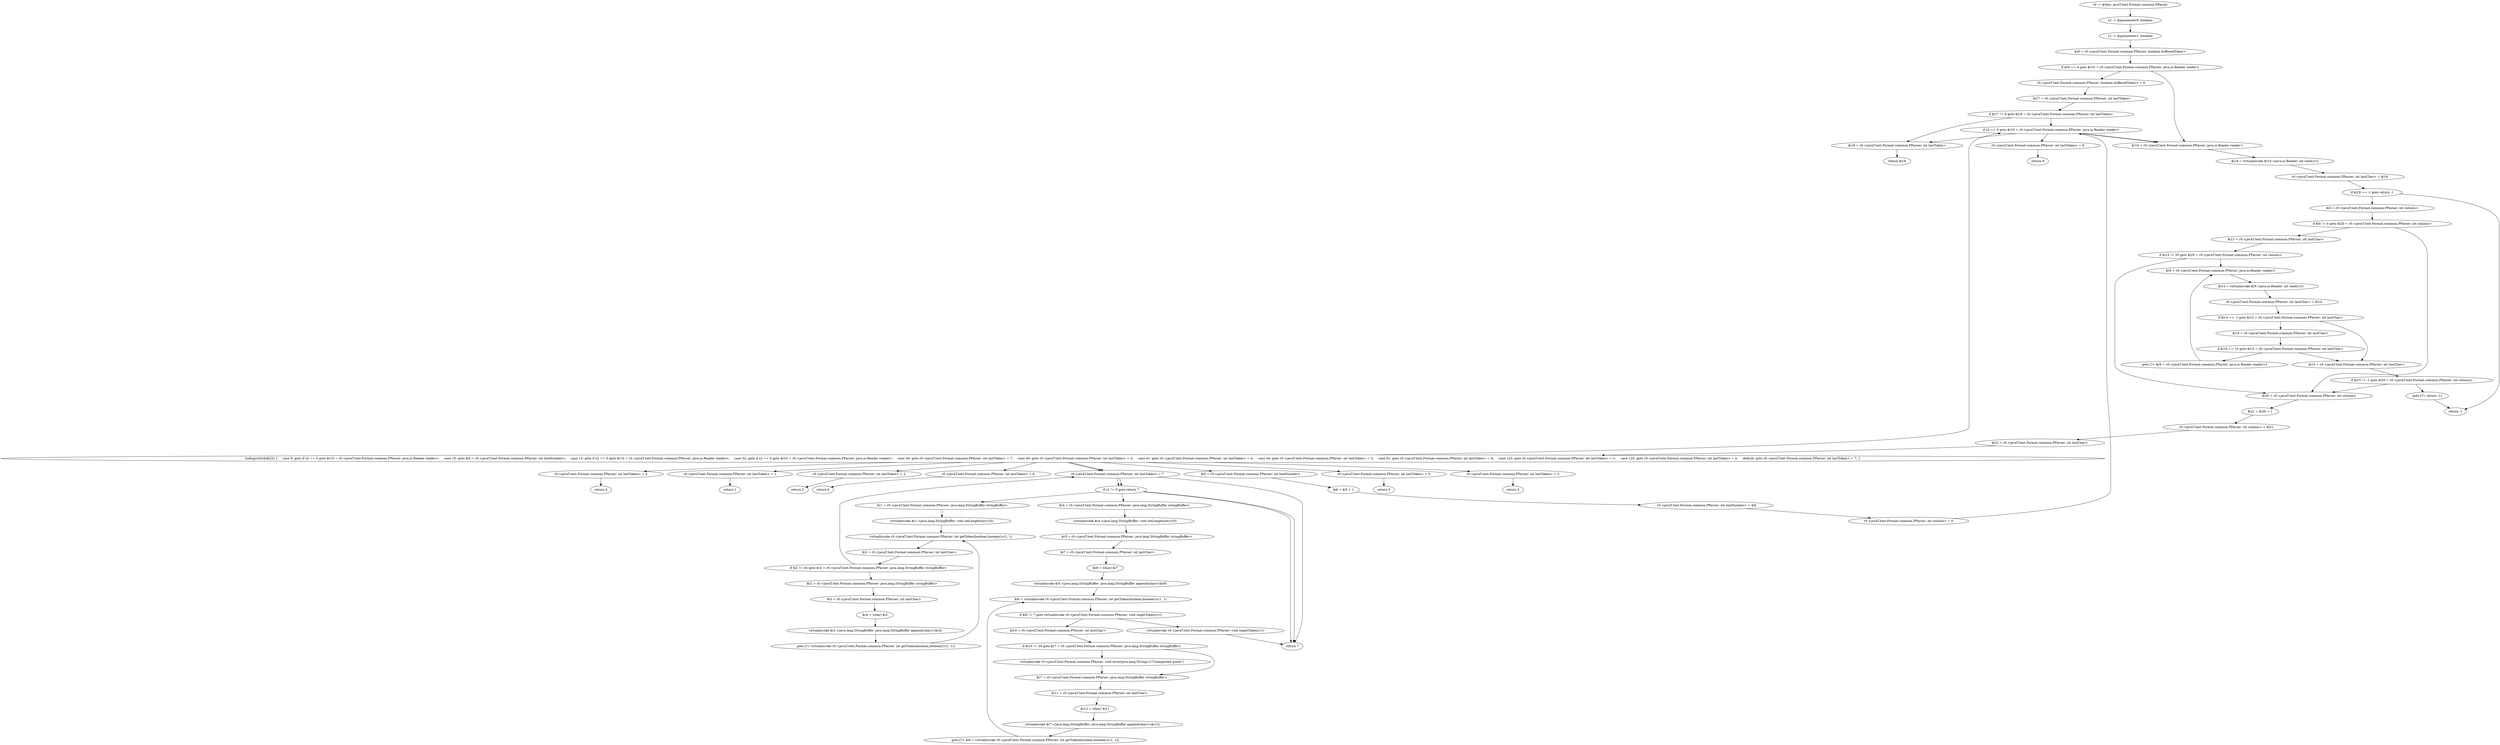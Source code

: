 digraph "unitGraph" {
    "r0 := @this: javaT.text.Format.common.PParser"
    "z2 := @parameter0: boolean"
    "z1 := @parameter1: boolean"
    "$z0 = r0.<javaT.text.Format.common.PParser: boolean bufferedToken>"
    "if $z0 == 0 goto $r10 = r0.<javaT.text.Format.common.PParser: java.io.Reader reader>"
    "r0.<javaT.text.Format.common.PParser: boolean bufferedToken> = 0"
    "$i17 = r0.<javaT.text.Format.common.PParser: int lastToken>"
    "if $i17 != 8 goto $i18 = r0.<javaT.text.Format.common.PParser: int lastToken>"
    "if z2 == 0 goto $r10 = r0.<javaT.text.Format.common.PParser: java.io.Reader reader>"
    "$i18 = r0.<javaT.text.Format.common.PParser: int lastToken>"
    "return $i18"
    "$r10 = r0.<javaT.text.Format.common.PParser: java.io.Reader reader>"
    "$i19 = virtualinvoke $r10.<java.io.Reader: int read()>()"
    "r0.<javaT.text.Format.common.PParser: int lastChar> = $i19"
    "if $i19 == -1 goto return -1"
    "$i0 = r0.<javaT.text.Format.common.PParser: int column>"
    "if $i0 != 0 goto $i20 = r0.<javaT.text.Format.common.PParser: int column>"
    "$i13 = r0.<javaT.text.Format.common.PParser: int lastChar>"
    "if $i13 != 35 goto $i20 = r0.<javaT.text.Format.common.PParser: int column>"
    "$r9 = r0.<javaT.text.Format.common.PParser: java.io.Reader reader>"
    "$i14 = virtualinvoke $r9.<java.io.Reader: int read()>()"
    "r0.<javaT.text.Format.common.PParser: int lastChar> = $i14"
    "if $i14 == -1 goto $i15 = r0.<javaT.text.Format.common.PParser: int lastChar>"
    "$i16 = r0.<javaT.text.Format.common.PParser: int lastChar>"
    "if $i16 == 10 goto $i15 = r0.<javaT.text.Format.common.PParser: int lastChar>"
    "goto [?= $r9 = r0.<javaT.text.Format.common.PParser: java.io.Reader reader>]"
    "$i15 = r0.<javaT.text.Format.common.PParser: int lastChar>"
    "if $i15 != -1 goto $i20 = r0.<javaT.text.Format.common.PParser: int column>"
    "goto [?= return -1]"
    "$i20 = r0.<javaT.text.Format.common.PParser: int column>"
    "$i21 = $i20 + 1"
    "r0.<javaT.text.Format.common.PParser: int column> = $i21"
    "$i22 = r0.<javaT.text.Format.common.PParser: int lastChar>"
    "lookupswitch($i22) {     case 9: goto if z2 == 0 goto $r10 = r0.<javaT.text.Format.common.PParser: java.io.Reader reader>;     case 10: goto $i5 = r0.<javaT.text.Format.common.PParser: int lineNumber>;     case 13: goto if z2 == 0 goto $r10 = r0.<javaT.text.Format.common.PParser: java.io.Reader reader>;     case 32: goto if z2 == 0 goto $r10 = r0.<javaT.text.Format.common.PParser: java.io.Reader reader>;     case 34: goto r0.<javaT.text.Format.common.PParser: int lastToken> = 7;     case 40: goto r0.<javaT.text.Format.common.PParser: int lastToken> = 3;     case 41: goto r0.<javaT.text.Format.common.PParser: int lastToken> = 4;     case 44: goto r0.<javaT.text.Format.common.PParser: int lastToken> = 5;     case 61: goto r0.<javaT.text.Format.common.PParser: int lastToken> = 6;     case 123: goto r0.<javaT.text.Format.common.PParser: int lastToken> = 1;     case 125: goto r0.<javaT.text.Format.common.PParser: int lastToken> = 2;     default: goto r0.<javaT.text.Format.common.PParser: int lastToken> = 7; }"
    "$i5 = r0.<javaT.text.Format.common.PParser: int lineNumber>"
    "$i6 = $i5 + 1"
    "r0.<javaT.text.Format.common.PParser: int lineNumber> = $i6"
    "r0.<javaT.text.Format.common.PParser: int column> = 0"
    "r0.<javaT.text.Format.common.PParser: int lastToken> = 8"
    "return 8"
    "r0.<javaT.text.Format.common.PParser: int lastToken> = 5"
    "return 5"
    "r0.<javaT.text.Format.common.PParser: int lastToken> = 3"
    "return 3"
    "r0.<javaT.text.Format.common.PParser: int lastToken> = 4"
    "return 4"
    "r0.<javaT.text.Format.common.PParser: int lastToken> = 1"
    "return 1"
    "r0.<javaT.text.Format.common.PParser: int lastToken> = 2"
    "return 2"
    "r0.<javaT.text.Format.common.PParser: int lastToken> = 6"
    "return 6"
    "r0.<javaT.text.Format.common.PParser: int lastToken> = 7"
    "if z1 != 0 goto return 7"
    "$r1 = r0.<javaT.text.Format.common.PParser: java.lang.StringBuffer stringBuffer>"
    "virtualinvoke $r1.<java.lang.StringBuffer: void setLength(int)>(0)"
    "virtualinvoke r0.<javaT.text.Format.common.PParser: int getToken(boolean,boolean)>(1, 1)"
    "$i2 = r0.<javaT.text.Format.common.PParser: int lastChar>"
    "if $i2 != 34 goto $r2 = r0.<javaT.text.Format.common.PParser: java.lang.StringBuffer stringBuffer>"
    "return 7"
    "$r2 = r0.<javaT.text.Format.common.PParser: java.lang.StringBuffer stringBuffer>"
    "$i3 = r0.<javaT.text.Format.common.PParser: int lastChar>"
    "$c4 = (char) $i3"
    "virtualinvoke $r2.<java.lang.StringBuffer: java.lang.StringBuffer append(char)>($c4)"
    "goto [?= virtualinvoke r0.<javaT.text.Format.common.PParser: int getToken(boolean,boolean)>(1, 1)]"
    "$r4 = r0.<javaT.text.Format.common.PParser: java.lang.StringBuffer stringBuffer>"
    "virtualinvoke $r4.<java.lang.StringBuffer: void setLength(int)>(0)"
    "$r5 = r0.<javaT.text.Format.common.PParser: java.lang.StringBuffer stringBuffer>"
    "$i7 = r0.<javaT.text.Format.common.PParser: int lastChar>"
    "$c8 = (char) $i7"
    "virtualinvoke $r5.<java.lang.StringBuffer: java.lang.StringBuffer append(char)>($c8)"
    "$i9 = virtualinvoke r0.<javaT.text.Format.common.PParser: int getToken(boolean,boolean)>(1, 1)"
    "if $i9 != 7 goto virtualinvoke r0.<javaT.text.Format.common.PParser: void ungetToken()>()"
    "$i10 = r0.<javaT.text.Format.common.PParser: int lastChar>"
    "if $i10 != 34 goto $r7 = r0.<javaT.text.Format.common.PParser: java.lang.StringBuffer stringBuffer>"
    "virtualinvoke r0.<javaT.text.Format.common.PParser: void error(java.lang.String)>(\"Unexpected quote\")"
    "$r7 = r0.<javaT.text.Format.common.PParser: java.lang.StringBuffer stringBuffer>"
    "$i11 = r0.<javaT.text.Format.common.PParser: int lastChar>"
    "$c12 = (char) $i11"
    "virtualinvoke $r7.<java.lang.StringBuffer: java.lang.StringBuffer append(char)>($c12)"
    "goto [?= $i9 = virtualinvoke r0.<javaT.text.Format.common.PParser: int getToken(boolean,boolean)>(1, 1)]"
    "virtualinvoke r0.<javaT.text.Format.common.PParser: void ungetToken()>()"
    "return -1"
    "r0 := @this: javaT.text.Format.common.PParser"->"z2 := @parameter0: boolean";
    "z2 := @parameter0: boolean"->"z1 := @parameter1: boolean";
    "z1 := @parameter1: boolean"->"$z0 = r0.<javaT.text.Format.common.PParser: boolean bufferedToken>";
    "$z0 = r0.<javaT.text.Format.common.PParser: boolean bufferedToken>"->"if $z0 == 0 goto $r10 = r0.<javaT.text.Format.common.PParser: java.io.Reader reader>";
    "if $z0 == 0 goto $r10 = r0.<javaT.text.Format.common.PParser: java.io.Reader reader>"->"r0.<javaT.text.Format.common.PParser: boolean bufferedToken> = 0";
    "if $z0 == 0 goto $r10 = r0.<javaT.text.Format.common.PParser: java.io.Reader reader>"->"$r10 = r0.<javaT.text.Format.common.PParser: java.io.Reader reader>";
    "r0.<javaT.text.Format.common.PParser: boolean bufferedToken> = 0"->"$i17 = r0.<javaT.text.Format.common.PParser: int lastToken>";
    "$i17 = r0.<javaT.text.Format.common.PParser: int lastToken>"->"if $i17 != 8 goto $i18 = r0.<javaT.text.Format.common.PParser: int lastToken>";
    "if $i17 != 8 goto $i18 = r0.<javaT.text.Format.common.PParser: int lastToken>"->"if z2 == 0 goto $r10 = r0.<javaT.text.Format.common.PParser: java.io.Reader reader>";
    "if $i17 != 8 goto $i18 = r0.<javaT.text.Format.common.PParser: int lastToken>"->"$i18 = r0.<javaT.text.Format.common.PParser: int lastToken>";
    "if z2 == 0 goto $r10 = r0.<javaT.text.Format.common.PParser: java.io.Reader reader>"->"$i18 = r0.<javaT.text.Format.common.PParser: int lastToken>";
    "if z2 == 0 goto $r10 = r0.<javaT.text.Format.common.PParser: java.io.Reader reader>"->"$r10 = r0.<javaT.text.Format.common.PParser: java.io.Reader reader>";
    "$i18 = r0.<javaT.text.Format.common.PParser: int lastToken>"->"return $i18";
    "$r10 = r0.<javaT.text.Format.common.PParser: java.io.Reader reader>"->"$i19 = virtualinvoke $r10.<java.io.Reader: int read()>()";
    "$i19 = virtualinvoke $r10.<java.io.Reader: int read()>()"->"r0.<javaT.text.Format.common.PParser: int lastChar> = $i19";
    "r0.<javaT.text.Format.common.PParser: int lastChar> = $i19"->"if $i19 == -1 goto return -1";
    "if $i19 == -1 goto return -1"->"$i0 = r0.<javaT.text.Format.common.PParser: int column>";
    "if $i19 == -1 goto return -1"->"return -1";
    "$i0 = r0.<javaT.text.Format.common.PParser: int column>"->"if $i0 != 0 goto $i20 = r0.<javaT.text.Format.common.PParser: int column>";
    "if $i0 != 0 goto $i20 = r0.<javaT.text.Format.common.PParser: int column>"->"$i13 = r0.<javaT.text.Format.common.PParser: int lastChar>";
    "if $i0 != 0 goto $i20 = r0.<javaT.text.Format.common.PParser: int column>"->"$i20 = r0.<javaT.text.Format.common.PParser: int column>";
    "$i13 = r0.<javaT.text.Format.common.PParser: int lastChar>"->"if $i13 != 35 goto $i20 = r0.<javaT.text.Format.common.PParser: int column>";
    "if $i13 != 35 goto $i20 = r0.<javaT.text.Format.common.PParser: int column>"->"$r9 = r0.<javaT.text.Format.common.PParser: java.io.Reader reader>";
    "if $i13 != 35 goto $i20 = r0.<javaT.text.Format.common.PParser: int column>"->"$i20 = r0.<javaT.text.Format.common.PParser: int column>";
    "$r9 = r0.<javaT.text.Format.common.PParser: java.io.Reader reader>"->"$i14 = virtualinvoke $r9.<java.io.Reader: int read()>()";
    "$i14 = virtualinvoke $r9.<java.io.Reader: int read()>()"->"r0.<javaT.text.Format.common.PParser: int lastChar> = $i14";
    "r0.<javaT.text.Format.common.PParser: int lastChar> = $i14"->"if $i14 == -1 goto $i15 = r0.<javaT.text.Format.common.PParser: int lastChar>";
    "if $i14 == -1 goto $i15 = r0.<javaT.text.Format.common.PParser: int lastChar>"->"$i16 = r0.<javaT.text.Format.common.PParser: int lastChar>";
    "if $i14 == -1 goto $i15 = r0.<javaT.text.Format.common.PParser: int lastChar>"->"$i15 = r0.<javaT.text.Format.common.PParser: int lastChar>";
    "$i16 = r0.<javaT.text.Format.common.PParser: int lastChar>"->"if $i16 == 10 goto $i15 = r0.<javaT.text.Format.common.PParser: int lastChar>";
    "if $i16 == 10 goto $i15 = r0.<javaT.text.Format.common.PParser: int lastChar>"->"goto [?= $r9 = r0.<javaT.text.Format.common.PParser: java.io.Reader reader>]";
    "if $i16 == 10 goto $i15 = r0.<javaT.text.Format.common.PParser: int lastChar>"->"$i15 = r0.<javaT.text.Format.common.PParser: int lastChar>";
    "goto [?= $r9 = r0.<javaT.text.Format.common.PParser: java.io.Reader reader>]"->"$r9 = r0.<javaT.text.Format.common.PParser: java.io.Reader reader>";
    "$i15 = r0.<javaT.text.Format.common.PParser: int lastChar>"->"if $i15 != -1 goto $i20 = r0.<javaT.text.Format.common.PParser: int column>";
    "if $i15 != -1 goto $i20 = r0.<javaT.text.Format.common.PParser: int column>"->"goto [?= return -1]";
    "if $i15 != -1 goto $i20 = r0.<javaT.text.Format.common.PParser: int column>"->"$i20 = r0.<javaT.text.Format.common.PParser: int column>";
    "goto [?= return -1]"->"return -1";
    "$i20 = r0.<javaT.text.Format.common.PParser: int column>"->"$i21 = $i20 + 1";
    "$i21 = $i20 + 1"->"r0.<javaT.text.Format.common.PParser: int column> = $i21";
    "r0.<javaT.text.Format.common.PParser: int column> = $i21"->"$i22 = r0.<javaT.text.Format.common.PParser: int lastChar>";
    "$i22 = r0.<javaT.text.Format.common.PParser: int lastChar>"->"lookupswitch($i22) {     case 9: goto if z2 == 0 goto $r10 = r0.<javaT.text.Format.common.PParser: java.io.Reader reader>;     case 10: goto $i5 = r0.<javaT.text.Format.common.PParser: int lineNumber>;     case 13: goto if z2 == 0 goto $r10 = r0.<javaT.text.Format.common.PParser: java.io.Reader reader>;     case 32: goto if z2 == 0 goto $r10 = r0.<javaT.text.Format.common.PParser: java.io.Reader reader>;     case 34: goto r0.<javaT.text.Format.common.PParser: int lastToken> = 7;     case 40: goto r0.<javaT.text.Format.common.PParser: int lastToken> = 3;     case 41: goto r0.<javaT.text.Format.common.PParser: int lastToken> = 4;     case 44: goto r0.<javaT.text.Format.common.PParser: int lastToken> = 5;     case 61: goto r0.<javaT.text.Format.common.PParser: int lastToken> = 6;     case 123: goto r0.<javaT.text.Format.common.PParser: int lastToken> = 1;     case 125: goto r0.<javaT.text.Format.common.PParser: int lastToken> = 2;     default: goto r0.<javaT.text.Format.common.PParser: int lastToken> = 7; }";
    "lookupswitch($i22) {     case 9: goto if z2 == 0 goto $r10 = r0.<javaT.text.Format.common.PParser: java.io.Reader reader>;     case 10: goto $i5 = r0.<javaT.text.Format.common.PParser: int lineNumber>;     case 13: goto if z2 == 0 goto $r10 = r0.<javaT.text.Format.common.PParser: java.io.Reader reader>;     case 32: goto if z2 == 0 goto $r10 = r0.<javaT.text.Format.common.PParser: java.io.Reader reader>;     case 34: goto r0.<javaT.text.Format.common.PParser: int lastToken> = 7;     case 40: goto r0.<javaT.text.Format.common.PParser: int lastToken> = 3;     case 41: goto r0.<javaT.text.Format.common.PParser: int lastToken> = 4;     case 44: goto r0.<javaT.text.Format.common.PParser: int lastToken> = 5;     case 61: goto r0.<javaT.text.Format.common.PParser: int lastToken> = 6;     case 123: goto r0.<javaT.text.Format.common.PParser: int lastToken> = 1;     case 125: goto r0.<javaT.text.Format.common.PParser: int lastToken> = 2;     default: goto r0.<javaT.text.Format.common.PParser: int lastToken> = 7; }"->"if z2 == 0 goto $r10 = r0.<javaT.text.Format.common.PParser: java.io.Reader reader>";
    "lookupswitch($i22) {     case 9: goto if z2 == 0 goto $r10 = r0.<javaT.text.Format.common.PParser: java.io.Reader reader>;     case 10: goto $i5 = r0.<javaT.text.Format.common.PParser: int lineNumber>;     case 13: goto if z2 == 0 goto $r10 = r0.<javaT.text.Format.common.PParser: java.io.Reader reader>;     case 32: goto if z2 == 0 goto $r10 = r0.<javaT.text.Format.common.PParser: java.io.Reader reader>;     case 34: goto r0.<javaT.text.Format.common.PParser: int lastToken> = 7;     case 40: goto r0.<javaT.text.Format.common.PParser: int lastToken> = 3;     case 41: goto r0.<javaT.text.Format.common.PParser: int lastToken> = 4;     case 44: goto r0.<javaT.text.Format.common.PParser: int lastToken> = 5;     case 61: goto r0.<javaT.text.Format.common.PParser: int lastToken> = 6;     case 123: goto r0.<javaT.text.Format.common.PParser: int lastToken> = 1;     case 125: goto r0.<javaT.text.Format.common.PParser: int lastToken> = 2;     default: goto r0.<javaT.text.Format.common.PParser: int lastToken> = 7; }"->"$i5 = r0.<javaT.text.Format.common.PParser: int lineNumber>";
    "lookupswitch($i22) {     case 9: goto if z2 == 0 goto $r10 = r0.<javaT.text.Format.common.PParser: java.io.Reader reader>;     case 10: goto $i5 = r0.<javaT.text.Format.common.PParser: int lineNumber>;     case 13: goto if z2 == 0 goto $r10 = r0.<javaT.text.Format.common.PParser: java.io.Reader reader>;     case 32: goto if z2 == 0 goto $r10 = r0.<javaT.text.Format.common.PParser: java.io.Reader reader>;     case 34: goto r0.<javaT.text.Format.common.PParser: int lastToken> = 7;     case 40: goto r0.<javaT.text.Format.common.PParser: int lastToken> = 3;     case 41: goto r0.<javaT.text.Format.common.PParser: int lastToken> = 4;     case 44: goto r0.<javaT.text.Format.common.PParser: int lastToken> = 5;     case 61: goto r0.<javaT.text.Format.common.PParser: int lastToken> = 6;     case 123: goto r0.<javaT.text.Format.common.PParser: int lastToken> = 1;     case 125: goto r0.<javaT.text.Format.common.PParser: int lastToken> = 2;     default: goto r0.<javaT.text.Format.common.PParser: int lastToken> = 7; }"->"r0.<javaT.text.Format.common.PParser: int lastToken> = 7";
    "lookupswitch($i22) {     case 9: goto if z2 == 0 goto $r10 = r0.<javaT.text.Format.common.PParser: java.io.Reader reader>;     case 10: goto $i5 = r0.<javaT.text.Format.common.PParser: int lineNumber>;     case 13: goto if z2 == 0 goto $r10 = r0.<javaT.text.Format.common.PParser: java.io.Reader reader>;     case 32: goto if z2 == 0 goto $r10 = r0.<javaT.text.Format.common.PParser: java.io.Reader reader>;     case 34: goto r0.<javaT.text.Format.common.PParser: int lastToken> = 7;     case 40: goto r0.<javaT.text.Format.common.PParser: int lastToken> = 3;     case 41: goto r0.<javaT.text.Format.common.PParser: int lastToken> = 4;     case 44: goto r0.<javaT.text.Format.common.PParser: int lastToken> = 5;     case 61: goto r0.<javaT.text.Format.common.PParser: int lastToken> = 6;     case 123: goto r0.<javaT.text.Format.common.PParser: int lastToken> = 1;     case 125: goto r0.<javaT.text.Format.common.PParser: int lastToken> = 2;     default: goto r0.<javaT.text.Format.common.PParser: int lastToken> = 7; }"->"r0.<javaT.text.Format.common.PParser: int lastToken> = 3";
    "lookupswitch($i22) {     case 9: goto if z2 == 0 goto $r10 = r0.<javaT.text.Format.common.PParser: java.io.Reader reader>;     case 10: goto $i5 = r0.<javaT.text.Format.common.PParser: int lineNumber>;     case 13: goto if z2 == 0 goto $r10 = r0.<javaT.text.Format.common.PParser: java.io.Reader reader>;     case 32: goto if z2 == 0 goto $r10 = r0.<javaT.text.Format.common.PParser: java.io.Reader reader>;     case 34: goto r0.<javaT.text.Format.common.PParser: int lastToken> = 7;     case 40: goto r0.<javaT.text.Format.common.PParser: int lastToken> = 3;     case 41: goto r0.<javaT.text.Format.common.PParser: int lastToken> = 4;     case 44: goto r0.<javaT.text.Format.common.PParser: int lastToken> = 5;     case 61: goto r0.<javaT.text.Format.common.PParser: int lastToken> = 6;     case 123: goto r0.<javaT.text.Format.common.PParser: int lastToken> = 1;     case 125: goto r0.<javaT.text.Format.common.PParser: int lastToken> = 2;     default: goto r0.<javaT.text.Format.common.PParser: int lastToken> = 7; }"->"r0.<javaT.text.Format.common.PParser: int lastToken> = 4";
    "lookupswitch($i22) {     case 9: goto if z2 == 0 goto $r10 = r0.<javaT.text.Format.common.PParser: java.io.Reader reader>;     case 10: goto $i5 = r0.<javaT.text.Format.common.PParser: int lineNumber>;     case 13: goto if z2 == 0 goto $r10 = r0.<javaT.text.Format.common.PParser: java.io.Reader reader>;     case 32: goto if z2 == 0 goto $r10 = r0.<javaT.text.Format.common.PParser: java.io.Reader reader>;     case 34: goto r0.<javaT.text.Format.common.PParser: int lastToken> = 7;     case 40: goto r0.<javaT.text.Format.common.PParser: int lastToken> = 3;     case 41: goto r0.<javaT.text.Format.common.PParser: int lastToken> = 4;     case 44: goto r0.<javaT.text.Format.common.PParser: int lastToken> = 5;     case 61: goto r0.<javaT.text.Format.common.PParser: int lastToken> = 6;     case 123: goto r0.<javaT.text.Format.common.PParser: int lastToken> = 1;     case 125: goto r0.<javaT.text.Format.common.PParser: int lastToken> = 2;     default: goto r0.<javaT.text.Format.common.PParser: int lastToken> = 7; }"->"r0.<javaT.text.Format.common.PParser: int lastToken> = 5";
    "lookupswitch($i22) {     case 9: goto if z2 == 0 goto $r10 = r0.<javaT.text.Format.common.PParser: java.io.Reader reader>;     case 10: goto $i5 = r0.<javaT.text.Format.common.PParser: int lineNumber>;     case 13: goto if z2 == 0 goto $r10 = r0.<javaT.text.Format.common.PParser: java.io.Reader reader>;     case 32: goto if z2 == 0 goto $r10 = r0.<javaT.text.Format.common.PParser: java.io.Reader reader>;     case 34: goto r0.<javaT.text.Format.common.PParser: int lastToken> = 7;     case 40: goto r0.<javaT.text.Format.common.PParser: int lastToken> = 3;     case 41: goto r0.<javaT.text.Format.common.PParser: int lastToken> = 4;     case 44: goto r0.<javaT.text.Format.common.PParser: int lastToken> = 5;     case 61: goto r0.<javaT.text.Format.common.PParser: int lastToken> = 6;     case 123: goto r0.<javaT.text.Format.common.PParser: int lastToken> = 1;     case 125: goto r0.<javaT.text.Format.common.PParser: int lastToken> = 2;     default: goto r0.<javaT.text.Format.common.PParser: int lastToken> = 7; }"->"r0.<javaT.text.Format.common.PParser: int lastToken> = 6";
    "lookupswitch($i22) {     case 9: goto if z2 == 0 goto $r10 = r0.<javaT.text.Format.common.PParser: java.io.Reader reader>;     case 10: goto $i5 = r0.<javaT.text.Format.common.PParser: int lineNumber>;     case 13: goto if z2 == 0 goto $r10 = r0.<javaT.text.Format.common.PParser: java.io.Reader reader>;     case 32: goto if z2 == 0 goto $r10 = r0.<javaT.text.Format.common.PParser: java.io.Reader reader>;     case 34: goto r0.<javaT.text.Format.common.PParser: int lastToken> = 7;     case 40: goto r0.<javaT.text.Format.common.PParser: int lastToken> = 3;     case 41: goto r0.<javaT.text.Format.common.PParser: int lastToken> = 4;     case 44: goto r0.<javaT.text.Format.common.PParser: int lastToken> = 5;     case 61: goto r0.<javaT.text.Format.common.PParser: int lastToken> = 6;     case 123: goto r0.<javaT.text.Format.common.PParser: int lastToken> = 1;     case 125: goto r0.<javaT.text.Format.common.PParser: int lastToken> = 2;     default: goto r0.<javaT.text.Format.common.PParser: int lastToken> = 7; }"->"r0.<javaT.text.Format.common.PParser: int lastToken> = 1";
    "lookupswitch($i22) {     case 9: goto if z2 == 0 goto $r10 = r0.<javaT.text.Format.common.PParser: java.io.Reader reader>;     case 10: goto $i5 = r0.<javaT.text.Format.common.PParser: int lineNumber>;     case 13: goto if z2 == 0 goto $r10 = r0.<javaT.text.Format.common.PParser: java.io.Reader reader>;     case 32: goto if z2 == 0 goto $r10 = r0.<javaT.text.Format.common.PParser: java.io.Reader reader>;     case 34: goto r0.<javaT.text.Format.common.PParser: int lastToken> = 7;     case 40: goto r0.<javaT.text.Format.common.PParser: int lastToken> = 3;     case 41: goto r0.<javaT.text.Format.common.PParser: int lastToken> = 4;     case 44: goto r0.<javaT.text.Format.common.PParser: int lastToken> = 5;     case 61: goto r0.<javaT.text.Format.common.PParser: int lastToken> = 6;     case 123: goto r0.<javaT.text.Format.common.PParser: int lastToken> = 1;     case 125: goto r0.<javaT.text.Format.common.PParser: int lastToken> = 2;     default: goto r0.<javaT.text.Format.common.PParser: int lastToken> = 7; }"->"r0.<javaT.text.Format.common.PParser: int lastToken> = 2";
    "lookupswitch($i22) {     case 9: goto if z2 == 0 goto $r10 = r0.<javaT.text.Format.common.PParser: java.io.Reader reader>;     case 10: goto $i5 = r0.<javaT.text.Format.common.PParser: int lineNumber>;     case 13: goto if z2 == 0 goto $r10 = r0.<javaT.text.Format.common.PParser: java.io.Reader reader>;     case 32: goto if z2 == 0 goto $r10 = r0.<javaT.text.Format.common.PParser: java.io.Reader reader>;     case 34: goto r0.<javaT.text.Format.common.PParser: int lastToken> = 7;     case 40: goto r0.<javaT.text.Format.common.PParser: int lastToken> = 3;     case 41: goto r0.<javaT.text.Format.common.PParser: int lastToken> = 4;     case 44: goto r0.<javaT.text.Format.common.PParser: int lastToken> = 5;     case 61: goto r0.<javaT.text.Format.common.PParser: int lastToken> = 6;     case 123: goto r0.<javaT.text.Format.common.PParser: int lastToken> = 1;     case 125: goto r0.<javaT.text.Format.common.PParser: int lastToken> = 2;     default: goto r0.<javaT.text.Format.common.PParser: int lastToken> = 7; }"->"r0.<javaT.text.Format.common.PParser: int lastToken> = 7";
    "$i5 = r0.<javaT.text.Format.common.PParser: int lineNumber>"->"$i6 = $i5 + 1";
    "$i6 = $i5 + 1"->"r0.<javaT.text.Format.common.PParser: int lineNumber> = $i6";
    "r0.<javaT.text.Format.common.PParser: int lineNumber> = $i6"->"r0.<javaT.text.Format.common.PParser: int column> = 0";
    "r0.<javaT.text.Format.common.PParser: int column> = 0"->"if z2 == 0 goto $r10 = r0.<javaT.text.Format.common.PParser: java.io.Reader reader>";
    "if z2 == 0 goto $r10 = r0.<javaT.text.Format.common.PParser: java.io.Reader reader>"->"r0.<javaT.text.Format.common.PParser: int lastToken> = 8";
    "if z2 == 0 goto $r10 = r0.<javaT.text.Format.common.PParser: java.io.Reader reader>"->"$r10 = r0.<javaT.text.Format.common.PParser: java.io.Reader reader>";
    "r0.<javaT.text.Format.common.PParser: int lastToken> = 8"->"return 8";
    "r0.<javaT.text.Format.common.PParser: int lastToken> = 5"->"return 5";
    "r0.<javaT.text.Format.common.PParser: int lastToken> = 3"->"return 3";
    "r0.<javaT.text.Format.common.PParser: int lastToken> = 4"->"return 4";
    "r0.<javaT.text.Format.common.PParser: int lastToken> = 1"->"return 1";
    "r0.<javaT.text.Format.common.PParser: int lastToken> = 2"->"return 2";
    "r0.<javaT.text.Format.common.PParser: int lastToken> = 6"->"return 6";
    "r0.<javaT.text.Format.common.PParser: int lastToken> = 7"->"if z1 != 0 goto return 7";
    "if z1 != 0 goto return 7"->"$r1 = r0.<javaT.text.Format.common.PParser: java.lang.StringBuffer stringBuffer>";
    "if z1 != 0 goto return 7"->"return 7";
    "$r1 = r0.<javaT.text.Format.common.PParser: java.lang.StringBuffer stringBuffer>"->"virtualinvoke $r1.<java.lang.StringBuffer: void setLength(int)>(0)";
    "virtualinvoke $r1.<java.lang.StringBuffer: void setLength(int)>(0)"->"virtualinvoke r0.<javaT.text.Format.common.PParser: int getToken(boolean,boolean)>(1, 1)";
    "virtualinvoke r0.<javaT.text.Format.common.PParser: int getToken(boolean,boolean)>(1, 1)"->"$i2 = r0.<javaT.text.Format.common.PParser: int lastChar>";
    "$i2 = r0.<javaT.text.Format.common.PParser: int lastChar>"->"if $i2 != 34 goto $r2 = r0.<javaT.text.Format.common.PParser: java.lang.StringBuffer stringBuffer>";
    "if $i2 != 34 goto $r2 = r0.<javaT.text.Format.common.PParser: java.lang.StringBuffer stringBuffer>"->"r0.<javaT.text.Format.common.PParser: int lastToken> = 7";
    "if $i2 != 34 goto $r2 = r0.<javaT.text.Format.common.PParser: java.lang.StringBuffer stringBuffer>"->"$r2 = r0.<javaT.text.Format.common.PParser: java.lang.StringBuffer stringBuffer>";
    "r0.<javaT.text.Format.common.PParser: int lastToken> = 7"->"return 7";
    "$r2 = r0.<javaT.text.Format.common.PParser: java.lang.StringBuffer stringBuffer>"->"$i3 = r0.<javaT.text.Format.common.PParser: int lastChar>";
    "$i3 = r0.<javaT.text.Format.common.PParser: int lastChar>"->"$c4 = (char) $i3";
    "$c4 = (char) $i3"->"virtualinvoke $r2.<java.lang.StringBuffer: java.lang.StringBuffer append(char)>($c4)";
    "virtualinvoke $r2.<java.lang.StringBuffer: java.lang.StringBuffer append(char)>($c4)"->"goto [?= virtualinvoke r0.<javaT.text.Format.common.PParser: int getToken(boolean,boolean)>(1, 1)]";
    "goto [?= virtualinvoke r0.<javaT.text.Format.common.PParser: int getToken(boolean,boolean)>(1, 1)]"->"virtualinvoke r0.<javaT.text.Format.common.PParser: int getToken(boolean,boolean)>(1, 1)";
    "r0.<javaT.text.Format.common.PParser: int lastToken> = 7"->"if z1 != 0 goto return 7";
    "if z1 != 0 goto return 7"->"$r4 = r0.<javaT.text.Format.common.PParser: java.lang.StringBuffer stringBuffer>";
    "if z1 != 0 goto return 7"->"return 7";
    "$r4 = r0.<javaT.text.Format.common.PParser: java.lang.StringBuffer stringBuffer>"->"virtualinvoke $r4.<java.lang.StringBuffer: void setLength(int)>(0)";
    "virtualinvoke $r4.<java.lang.StringBuffer: void setLength(int)>(0)"->"$r5 = r0.<javaT.text.Format.common.PParser: java.lang.StringBuffer stringBuffer>";
    "$r5 = r0.<javaT.text.Format.common.PParser: java.lang.StringBuffer stringBuffer>"->"$i7 = r0.<javaT.text.Format.common.PParser: int lastChar>";
    "$i7 = r0.<javaT.text.Format.common.PParser: int lastChar>"->"$c8 = (char) $i7";
    "$c8 = (char) $i7"->"virtualinvoke $r5.<java.lang.StringBuffer: java.lang.StringBuffer append(char)>($c8)";
    "virtualinvoke $r5.<java.lang.StringBuffer: java.lang.StringBuffer append(char)>($c8)"->"$i9 = virtualinvoke r0.<javaT.text.Format.common.PParser: int getToken(boolean,boolean)>(1, 1)";
    "$i9 = virtualinvoke r0.<javaT.text.Format.common.PParser: int getToken(boolean,boolean)>(1, 1)"->"if $i9 != 7 goto virtualinvoke r0.<javaT.text.Format.common.PParser: void ungetToken()>()";
    "if $i9 != 7 goto virtualinvoke r0.<javaT.text.Format.common.PParser: void ungetToken()>()"->"$i10 = r0.<javaT.text.Format.common.PParser: int lastChar>";
    "if $i9 != 7 goto virtualinvoke r0.<javaT.text.Format.common.PParser: void ungetToken()>()"->"virtualinvoke r0.<javaT.text.Format.common.PParser: void ungetToken()>()";
    "$i10 = r0.<javaT.text.Format.common.PParser: int lastChar>"->"if $i10 != 34 goto $r7 = r0.<javaT.text.Format.common.PParser: java.lang.StringBuffer stringBuffer>";
    "if $i10 != 34 goto $r7 = r0.<javaT.text.Format.common.PParser: java.lang.StringBuffer stringBuffer>"->"virtualinvoke r0.<javaT.text.Format.common.PParser: void error(java.lang.String)>(\"Unexpected quote\")";
    "if $i10 != 34 goto $r7 = r0.<javaT.text.Format.common.PParser: java.lang.StringBuffer stringBuffer>"->"$r7 = r0.<javaT.text.Format.common.PParser: java.lang.StringBuffer stringBuffer>";
    "virtualinvoke r0.<javaT.text.Format.common.PParser: void error(java.lang.String)>(\"Unexpected quote\")"->"$r7 = r0.<javaT.text.Format.common.PParser: java.lang.StringBuffer stringBuffer>";
    "$r7 = r0.<javaT.text.Format.common.PParser: java.lang.StringBuffer stringBuffer>"->"$i11 = r0.<javaT.text.Format.common.PParser: int lastChar>";
    "$i11 = r0.<javaT.text.Format.common.PParser: int lastChar>"->"$c12 = (char) $i11";
    "$c12 = (char) $i11"->"virtualinvoke $r7.<java.lang.StringBuffer: java.lang.StringBuffer append(char)>($c12)";
    "virtualinvoke $r7.<java.lang.StringBuffer: java.lang.StringBuffer append(char)>($c12)"->"goto [?= $i9 = virtualinvoke r0.<javaT.text.Format.common.PParser: int getToken(boolean,boolean)>(1, 1)]";
    "goto [?= $i9 = virtualinvoke r0.<javaT.text.Format.common.PParser: int getToken(boolean,boolean)>(1, 1)]"->"$i9 = virtualinvoke r0.<javaT.text.Format.common.PParser: int getToken(boolean,boolean)>(1, 1)";
    "virtualinvoke r0.<javaT.text.Format.common.PParser: void ungetToken()>()"->"return 7";
}
